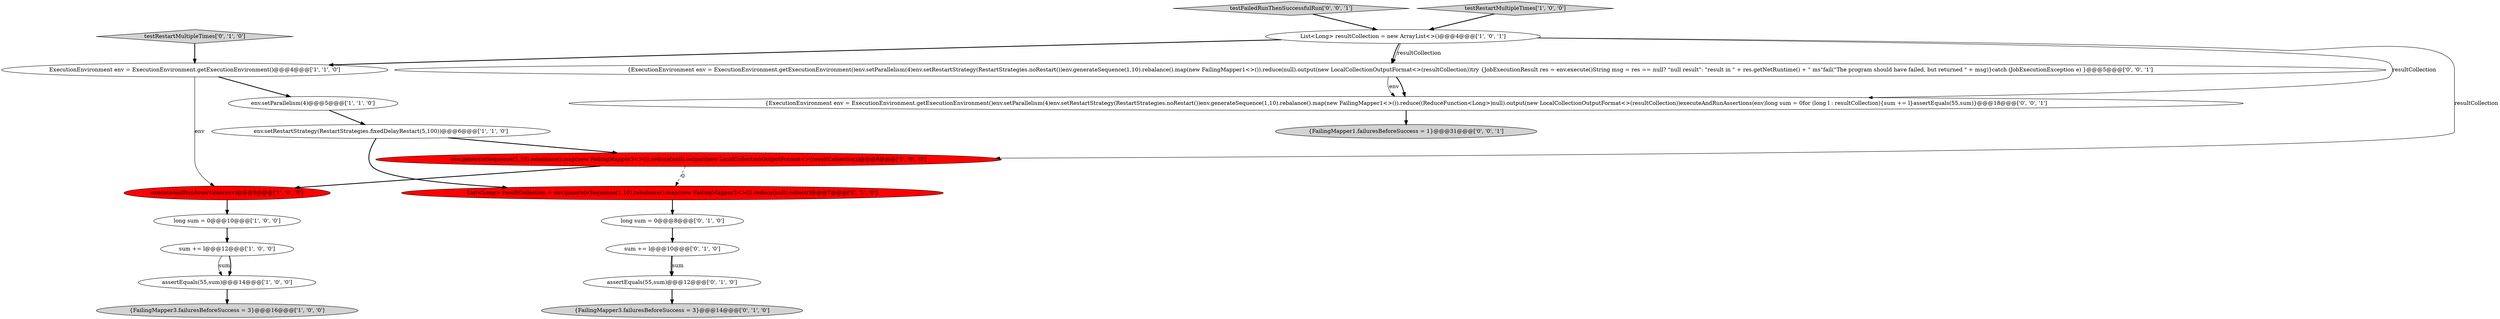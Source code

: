 digraph {
4 [style = filled, label = "{FailingMapper3.failuresBeforeSuccess = 3}@@@16@@@['1', '0', '0']", fillcolor = lightgray, shape = ellipse image = "AAA0AAABBB1BBB"];
8 [style = filled, label = "assertEquals(55,sum)@@@14@@@['1', '0', '0']", fillcolor = white, shape = ellipse image = "AAA0AAABBB1BBB"];
6 [style = filled, label = "sum += l@@@12@@@['1', '0', '0']", fillcolor = white, shape = ellipse image = "AAA0AAABBB1BBB"];
12 [style = filled, label = "assertEquals(55,sum)@@@12@@@['0', '1', '0']", fillcolor = white, shape = ellipse image = "AAA0AAABBB2BBB"];
18 [style = filled, label = "{FailingMapper1.failuresBeforeSuccess = 1}@@@31@@@['0', '0', '1']", fillcolor = lightgray, shape = ellipse image = "AAA0AAABBB3BBB"];
13 [style = filled, label = "List<Long> resultCollection = env.generateSequence(1,10).rebalance().map(new FailingMapper3<>()).reduce(null).collect()@@@7@@@['0', '1', '0']", fillcolor = red, shape = ellipse image = "AAA1AAABBB2BBB"];
1 [style = filled, label = "env.setParallelism(4)@@@5@@@['1', '1', '0']", fillcolor = white, shape = ellipse image = "AAA0AAABBB1BBB"];
15 [style = filled, label = "sum += l@@@10@@@['0', '1', '0']", fillcolor = white, shape = ellipse image = "AAA0AAABBB2BBB"];
11 [style = filled, label = "testRestartMultipleTimes['0', '1', '0']", fillcolor = lightgray, shape = diamond image = "AAA0AAABBB2BBB"];
20 [style = filled, label = "{ExecutionEnvironment env = ExecutionEnvironment.getExecutionEnvironment()env.setParallelism(4)env.setRestartStrategy(RestartStrategies.noRestart())env.generateSequence(1,10).rebalance().map(new FailingMapper1<>()).reduce(null).output(new LocalCollectionOutputFormat<>(resultCollection))try {JobExecutionResult res = env.execute()String msg = res == null? \"null result\": \"result in \" + res.getNetRuntime() + \" ms\"fail(\"The program should have failed, but returned \" + msg)}catch (JobExecutionException e) }@@@5@@@['0', '0', '1']", fillcolor = white, shape = ellipse image = "AAA0AAABBB3BBB"];
0 [style = filled, label = "ExecutionEnvironment env = ExecutionEnvironment.getExecutionEnvironment()@@@4@@@['1', '1', '0']", fillcolor = white, shape = ellipse image = "AAA0AAABBB1BBB"];
7 [style = filled, label = "long sum = 0@@@10@@@['1', '0', '0']", fillcolor = white, shape = ellipse image = "AAA0AAABBB1BBB"];
14 [style = filled, label = "{FailingMapper3.failuresBeforeSuccess = 3}@@@14@@@['0', '1', '0']", fillcolor = lightgray, shape = ellipse image = "AAA0AAABBB2BBB"];
9 [style = filled, label = "env.setRestartStrategy(RestartStrategies.fixedDelayRestart(5,100))@@@6@@@['1', '1', '0']", fillcolor = white, shape = ellipse image = "AAA0AAABBB1BBB"];
16 [style = filled, label = "long sum = 0@@@8@@@['0', '1', '0']", fillcolor = white, shape = ellipse image = "AAA0AAABBB2BBB"];
17 [style = filled, label = "{ExecutionEnvironment env = ExecutionEnvironment.getExecutionEnvironment()env.setParallelism(4)env.setRestartStrategy(RestartStrategies.noRestart())env.generateSequence(1,10).rebalance().map(new FailingMapper1<>()).reduce((ReduceFunction<Long>)null).output(new LocalCollectionOutputFormat<>(resultCollection))executeAndRunAssertions(env)long sum = 0for (long l : resultCollection){sum += l}assertEquals(55,sum)}@@@18@@@['0', '0', '1']", fillcolor = white, shape = ellipse image = "AAA0AAABBB3BBB"];
19 [style = filled, label = "testFailedRunThenSuccessfulRun['0', '0', '1']", fillcolor = lightgray, shape = diamond image = "AAA0AAABBB3BBB"];
2 [style = filled, label = "executeAndRunAssertions(env)@@@9@@@['1', '0', '0']", fillcolor = red, shape = ellipse image = "AAA1AAABBB1BBB"];
3 [style = filled, label = "env.generateSequence(1,10).rebalance().map(new FailingMapper3<>()).reduce(null).output(new LocalCollectionOutputFormat<>(resultCollection))@@@8@@@['1', '0', '0']", fillcolor = red, shape = ellipse image = "AAA1AAABBB1BBB"];
10 [style = filled, label = "testRestartMultipleTimes['1', '0', '0']", fillcolor = lightgray, shape = diamond image = "AAA0AAABBB1BBB"];
5 [style = filled, label = "List<Long> resultCollection = new ArrayList<>()@@@4@@@['1', '0', '1']", fillcolor = white, shape = ellipse image = "AAA0AAABBB1BBB"];
16->15 [style = bold, label=""];
20->17 [style = bold, label=""];
5->20 [style = bold, label=""];
20->17 [style = solid, label="env"];
6->8 [style = solid, label="sum"];
5->20 [style = solid, label="resultCollection"];
5->3 [style = solid, label="resultCollection"];
3->13 [style = dashed, label="0"];
13->16 [style = bold, label=""];
1->9 [style = bold, label=""];
0->2 [style = solid, label="env"];
19->5 [style = bold, label=""];
11->0 [style = bold, label=""];
10->5 [style = bold, label=""];
3->2 [style = bold, label=""];
5->0 [style = bold, label=""];
5->17 [style = solid, label="resultCollection"];
0->1 [style = bold, label=""];
6->8 [style = bold, label=""];
7->6 [style = bold, label=""];
12->14 [style = bold, label=""];
9->3 [style = bold, label=""];
15->12 [style = bold, label=""];
15->12 [style = solid, label="sum"];
2->7 [style = bold, label=""];
8->4 [style = bold, label=""];
17->18 [style = bold, label=""];
9->13 [style = bold, label=""];
}
